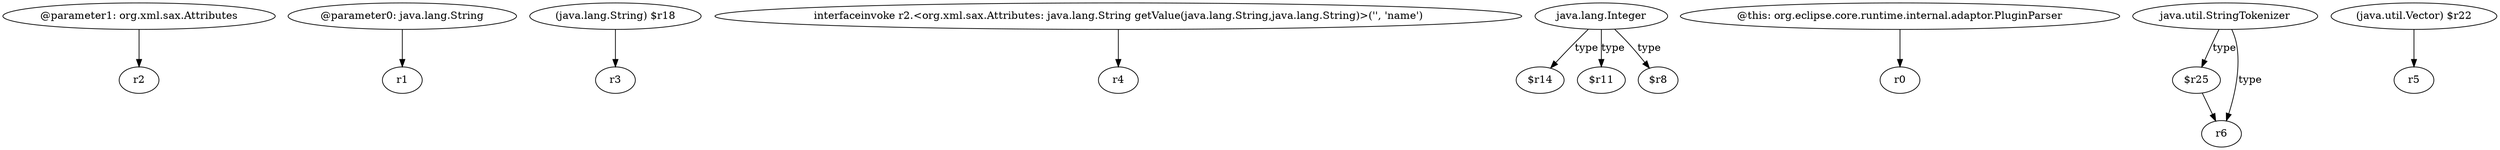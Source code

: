 digraph g {
0[label="@parameter1: org.xml.sax.Attributes"]
1[label="r2"]
0->1[label=""]
2[label="@parameter0: java.lang.String"]
3[label="r1"]
2->3[label=""]
4[label="(java.lang.String) $r18"]
5[label="r3"]
4->5[label=""]
6[label="interfaceinvoke r2.<org.xml.sax.Attributes: java.lang.String getValue(java.lang.String,java.lang.String)>('', 'name')"]
7[label="r4"]
6->7[label=""]
8[label="java.lang.Integer"]
9[label="$r14"]
8->9[label="type"]
10[label="$r11"]
8->10[label="type"]
11[label="@this: org.eclipse.core.runtime.internal.adaptor.PluginParser"]
12[label="r0"]
11->12[label=""]
13[label="$r25"]
14[label="r6"]
13->14[label=""]
15[label="$r8"]
8->15[label="type"]
16[label="java.util.StringTokenizer"]
16->13[label="type"]
16->14[label="type"]
17[label="(java.util.Vector) $r22"]
18[label="r5"]
17->18[label=""]
}